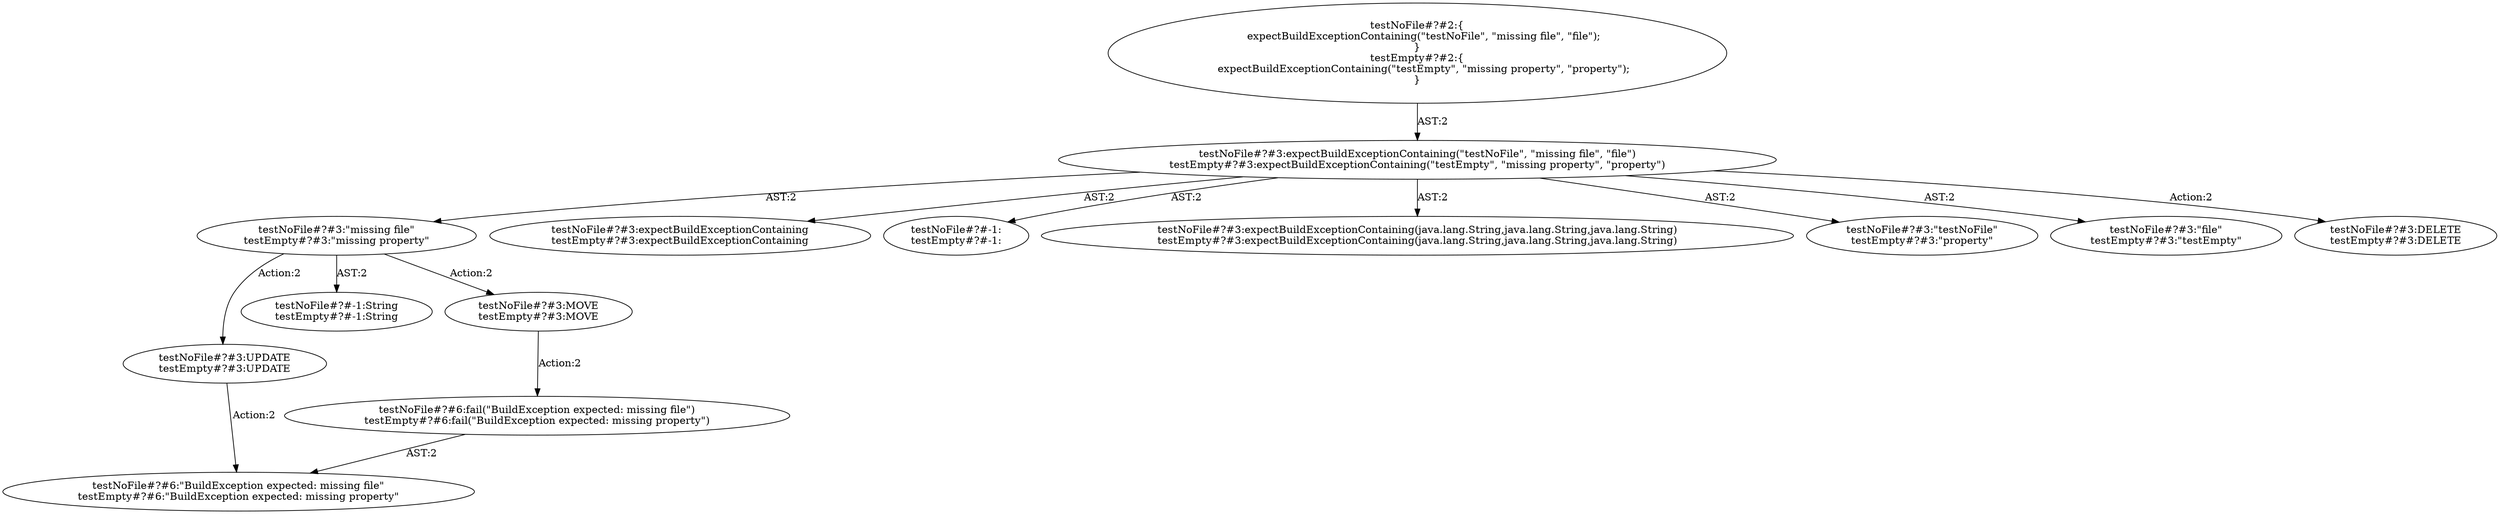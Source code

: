 digraph "Pattern" {
0 [label="testNoFile#?#3:UPDATE
testEmpty#?#3:UPDATE" shape=ellipse]
1 [label="testNoFile#?#3:\"missing file\"
testEmpty#?#3:\"missing property\"" shape=ellipse]
2 [label="testNoFile#?#3:expectBuildExceptionContaining(\"testNoFile\", \"missing file\", \"file\")
testEmpty#?#3:expectBuildExceptionContaining(\"testEmpty\", \"missing property\", \"property\")" shape=ellipse]
3 [label="testNoFile#?#2:\{
    expectBuildExceptionContaining(\"testNoFile\", \"missing file\", \"file\");
\}
testEmpty#?#2:\{
    expectBuildExceptionContaining(\"testEmpty\", \"missing property\", \"property\");
\}" shape=ellipse]
4 [label="testNoFile#?#3:expectBuildExceptionContaining
testEmpty#?#3:expectBuildExceptionContaining" shape=ellipse]
5 [label="testNoFile#?#-1:
testEmpty#?#-1:" shape=ellipse]
6 [label="testNoFile#?#3:expectBuildExceptionContaining(java.lang.String,java.lang.String,java.lang.String)
testEmpty#?#3:expectBuildExceptionContaining(java.lang.String,java.lang.String,java.lang.String)" shape=ellipse]
7 [label="testNoFile#?#3:\"testNoFile\"
testEmpty#?#3:\"property\"" shape=ellipse]
8 [label="testNoFile#?#3:\"file\"
testEmpty#?#3:\"testEmpty\"" shape=ellipse]
9 [label="testNoFile#?#3:DELETE
testEmpty#?#3:DELETE" shape=ellipse]
10 [label="testNoFile#?#-1:String
testEmpty#?#-1:String" shape=ellipse]
11 [label="testNoFile#?#3:MOVE
testEmpty#?#3:MOVE" shape=ellipse]
12 [label="testNoFile#?#6:fail(\"BuildException expected: missing file\")
testEmpty#?#6:fail(\"BuildException expected: missing property\")" shape=ellipse]
13 [label="testNoFile#?#6:\"BuildException expected: missing file\"
testEmpty#?#6:\"BuildException expected: missing property\"" shape=ellipse]
0 -> 13 [label="Action:2"];
1 -> 0 [label="Action:2"];
1 -> 10 [label="AST:2"];
1 -> 11 [label="Action:2"];
2 -> 1 [label="AST:2"];
2 -> 4 [label="AST:2"];
2 -> 5 [label="AST:2"];
2 -> 6 [label="AST:2"];
2 -> 7 [label="AST:2"];
2 -> 8 [label="AST:2"];
2 -> 9 [label="Action:2"];
3 -> 2 [label="AST:2"];
11 -> 12 [label="Action:2"];
12 -> 13 [label="AST:2"];
}